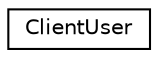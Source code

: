 digraph "Graphical Class Hierarchy"
{
  edge [fontname="Helvetica",fontsize="10",labelfontname="Helvetica",labelfontsize="10"];
  node [fontname="Helvetica",fontsize="10",shape=record];
  rankdir="LR";
  Node1 [label="ClientUser",height=0.2,width=0.4,color="black", fillcolor="white", style="filled",URL="$classClientUser.html",tooltip="ClientUser Class. "];
}
